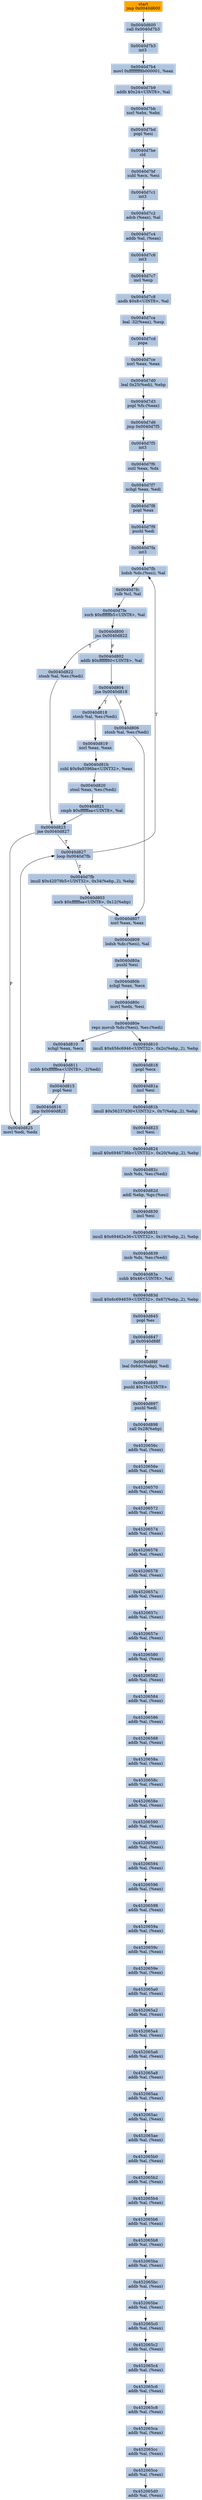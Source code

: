 digraph G {
node[shape=rectangle,style=filled,fillcolor=lightsteelblue,color=lightsteelblue]
bgcolor="transparent"
a0x004046b8jmp_0x0040d600[label="start\njmp 0x0040d600",color="lightgrey",fillcolor="orange"];
a0x0040d600call_0x0040d7b3[label="0x0040d600\ncall 0x0040d7b3"];
a0x0040d7b3int3_[label="0x0040d7b3\nint3 "];
a0x0040d7b4movl_0xffffffff8b000001_eax[label="0x0040d7b4\nmovl 0xffffffff8b000001, %eax"];
a0x0040d7b9addb_0x24UINT8_al[label="0x0040d7b9\naddb $0x24<UINT8>, %al"];
a0x0040d7bbxorl_ebx_ebx[label="0x0040d7bb\nxorl %ebx, %ebx"];
a0x0040d7bdpopl_esi[label="0x0040d7bd\npopl %esi"];
a0x0040d7becld_[label="0x0040d7be\ncld "];
a0x0040d7bfsubl_ecx_esi[label="0x0040d7bf\nsubl %ecx, %esi"];
a0x0040d7c1int3_[label="0x0040d7c1\nint3 "];
a0x0040d7c2adcb_eax__al[label="0x0040d7c2\nadcb (%eax), %al"];
a0x0040d7c4addb_al_eax_[label="0x0040d7c4\naddb %al, (%eax)"];
a0x0040d7c6int3_[label="0x0040d7c6\nint3 "];
a0x0040d7c7incl_esp[label="0x0040d7c7\nincl %esp"];
a0x0040d7c8andb_0x8UINT8_al[label="0x0040d7c8\nandb $0x8<UINT8>, %al"];
a0x0040d7caleal__32eax__esp[label="0x0040d7ca\nleal -32(%eax), %esp"];
a0x0040d7cdpopa_[label="0x0040d7cd\npopa "];
a0x0040d7cexorl_eax_eax[label="0x0040d7ce\nxorl %eax, %eax"];
a0x0040d7d0leal_0x25edi__ebp[label="0x0040d7d0\nleal 0x25(%edi), %ebp"];
a0x0040d7d3popl_fs_eax_[label="0x0040d7d3\npopl %fs:(%eax)"];
a0x0040d7d6jmp_0x0040d7f5[label="0x0040d7d6\njmp 0x0040d7f5"];
a0x0040d7f5int3_[label="0x0040d7f5\nint3 "];
a0x0040d7f6outl_eax_dx[label="0x0040d7f6\noutl %eax, %dx"];
a0x0040d7f7xchgl_eax_edi[label="0x0040d7f7\nxchgl %eax, %edi"];
a0x0040d7f8popl_eax[label="0x0040d7f8\npopl %eax"];
a0x0040d7f9pushl_edi[label="0x0040d7f9\npushl %edi"];
a0x0040d7faint3_[label="0x0040d7fa\nint3 "];
a0x0040d7fblodsb_ds_esi__al[label="0x0040d7fb\nlodsb %ds:(%esi), %al"];
a0x0040d7fcrolb_cl_al[label="0x0040d7fc\nrolb %cl, %al"];
a0x0040d7fexorb_0xffffffb5UINT8_al[label="0x0040d7fe\nxorb $0xffffffb5<UINT8>, %al"];
a0x0040d800jns_0x0040d822[label="0x0040d800\njns 0x0040d822"];
a0x0040d802addb_0xffffff80UINT8_al[label="0x0040d802\naddb $0xffffff80<UINT8>, %al"];
a0x0040d804jne_0x0040d818[label="0x0040d804\njne 0x0040d818"];
a0x0040d818stosb_al_es_edi_[label="0x0040d818\nstosb %al, %es:(%edi)"];
a0x0040d819xorl_eax_eax[label="0x0040d819\nxorl %eax, %eax"];
a0x0040d81bsubl_0x9a9396baUINT32_eax[label="0x0040d81b\nsubl $0x9a9396ba<UINT32>, %eax"];
a0x0040d820stosl_eax_es_edi_[label="0x0040d820\nstosl %eax, %es:(%edi)"];
a0x0040d821cmpb_0xffffffaaUINT8_al[label="0x0040d821\ncmpb $0xffffffaa<UINT8>, %al"];
a0x0040d823jne_0x0040d827[label="0x0040d823\njne 0x0040d827"];
a0x0040d827loop_0x0040d7fb[label="0x0040d827\nloop 0x0040d7fb"];
a0x0040d822stosb_al_es_edi_[label="0x0040d822\nstosb %al, %es:(%edi)"];
a0x0040d806stosb_al_es_edi_[label="0x0040d806\nstosb %al, %es:(%edi)"];
a0x0040d807xorl_eax_eax[label="0x0040d807\nxorl %eax, %eax"];
a0x0040d809lodsb_ds_esi__al[label="0x0040d809\nlodsb %ds:(%esi), %al"];
a0x0040d80apushl_esi[label="0x0040d80a\npushl %esi"];
a0x0040d80bxchgl_eax_ecx[label="0x0040d80b\nxchgl %eax, %ecx"];
a0x0040d80cmovl_edx_esi[label="0x0040d80c\nmovl %edx, %esi"];
a0x0040d80erepz_movsb_ds_esi__es_edi_[label="0x0040d80e\nrepz movsb %ds:(%esi), %es:(%edi)"];
a0x0040d810xchgl_eax_ecx[label="0x0040d810\nxchgl %eax, %ecx"];
a0x0040d811subb_0xffffffeaUINT8__2edi_[label="0x0040d811\nsubb $0xffffffea<UINT8>, -2(%edi)"];
a0x0040d815popl_esi[label="0x0040d815\npopl %esi"];
a0x0040d816jmp_0x0040d825[label="0x0040d816\njmp 0x0040d825"];
a0x0040d825movl_edi_edx[label="0x0040d825\nmovl %edi, %edx"];
a0x0040d7fbimull_0x42079b5UINT32_0x34ebp2__ebp[label="0x0040d7fb\nimull $0x42079b5<UINT32>, 0x34(%ebp,,2), %ebp"];
a0x0040d803xorb_0xffffffaaUINT8_0x12ebp_[label="0x0040d803\nxorb $0xffffffaa<UINT8>, 0x12(%ebp)"];
a0x0040d810imull_0x656c6946UINT32_0x2cebp2__ebp[label="0x0040d810\nimull $0x656c6946<UINT32>, 0x2c(%ebp,,2), %ebp"];
a0x0040d818popl_ecx[label="0x0040d818\npopl %ecx"];
a0x0040d81aincl_esi[label="0x0040d81a\nincl %esi"];
a0x0040d81bimull_0x56237d30UINT32_0x7ebp2__ebp[label="0x0040d81b\nimull $0x56237d30<UINT32>, 0x7(%ebp,,2), %ebp"];
a0x0040d823incl_esi[label="0x0040d823\nincl %esi"];
a0x0040d824imull_0x6946736bUINT32_0x20ebp2__ebp[label="0x0040d824\nimull $0x6946736b<UINT32>, 0x20(%ebp,,2), %ebp"];
a0x0040d82cinsb_dx_es_edi_[label="0x0040d82c\ninsb %dx, %es:(%edi)"];
a0x0040d82daddl_ebp_gs_esi_[label="0x0040d82d\naddl %ebp, %gs:(%esi)"];
a0x0040d830incl_esi[label="0x0040d830\nincl %esi"];
a0x0040d831imull_0x69462e36UINT32_0x19ebp2__ebp[label="0x0040d831\nimull $0x69462e36<UINT32>, 0x19(%ebp,,2), %ebp"];
a0x0040d839insb_dx_es_edi_[label="0x0040d839\ninsb %dx, %es:(%edi)"];
a0x0040d83asubb_0x46UINT8_al[label="0x0040d83a\nsubb $0x46<UINT8>, %al"];
a0x0040d83dimull_0x6c694659UINT32_0x67ebp2__ebp[label="0x0040d83d\nimull $0x6c694659<UINT32>, 0x67(%ebp,,2), %ebp"];
a0x0040d845popl_es[label="0x0040d845\npopl %es"];
a0x0040d847jp_0x0040d88f[label="0x0040d847\njp 0x0040d88f"];
a0x0040d88fleal_0x6dcebp__edi[label="0x0040d88f\nleal 0x6dc(%ebp), %edi"];
a0x0040d895pushl_0x7fUINT8[label="0x0040d895\npushl $0x7f<UINT8>"];
a0x0040d897pushl_edi[label="0x0040d897\npushl %edi"];
a0x0040d898call_0x28ebp_[label="0x0040d898\ncall 0x28(%ebp)"];
a0x4520656caddb_al_eax_[label="0x4520656c\naddb %al, (%eax)"];
a0x4520656eaddb_al_eax_[label="0x4520656e\naddb %al, (%eax)"];
a0x45206570addb_al_eax_[label="0x45206570\naddb %al, (%eax)"];
a0x45206572addb_al_eax_[label="0x45206572\naddb %al, (%eax)"];
a0x45206574addb_al_eax_[label="0x45206574\naddb %al, (%eax)"];
a0x45206576addb_al_eax_[label="0x45206576\naddb %al, (%eax)"];
a0x45206578addb_al_eax_[label="0x45206578\naddb %al, (%eax)"];
a0x4520657aaddb_al_eax_[label="0x4520657a\naddb %al, (%eax)"];
a0x4520657caddb_al_eax_[label="0x4520657c\naddb %al, (%eax)"];
a0x4520657eaddb_al_eax_[label="0x4520657e\naddb %al, (%eax)"];
a0x45206580addb_al_eax_[label="0x45206580\naddb %al, (%eax)"];
a0x45206582addb_al_eax_[label="0x45206582\naddb %al, (%eax)"];
a0x45206584addb_al_eax_[label="0x45206584\naddb %al, (%eax)"];
a0x45206586addb_al_eax_[label="0x45206586\naddb %al, (%eax)"];
a0x45206588addb_al_eax_[label="0x45206588\naddb %al, (%eax)"];
a0x4520658aaddb_al_eax_[label="0x4520658a\naddb %al, (%eax)"];
a0x4520658caddb_al_eax_[label="0x4520658c\naddb %al, (%eax)"];
a0x4520658eaddb_al_eax_[label="0x4520658e\naddb %al, (%eax)"];
a0x45206590addb_al_eax_[label="0x45206590\naddb %al, (%eax)"];
a0x45206592addb_al_eax_[label="0x45206592\naddb %al, (%eax)"];
a0x45206594addb_al_eax_[label="0x45206594\naddb %al, (%eax)"];
a0x45206596addb_al_eax_[label="0x45206596\naddb %al, (%eax)"];
a0x45206598addb_al_eax_[label="0x45206598\naddb %al, (%eax)"];
a0x4520659aaddb_al_eax_[label="0x4520659a\naddb %al, (%eax)"];
a0x4520659caddb_al_eax_[label="0x4520659c\naddb %al, (%eax)"];
a0x4520659eaddb_al_eax_[label="0x4520659e\naddb %al, (%eax)"];
a0x452065a0addb_al_eax_[label="0x452065a0\naddb %al, (%eax)"];
a0x452065a2addb_al_eax_[label="0x452065a2\naddb %al, (%eax)"];
a0x452065a4addb_al_eax_[label="0x452065a4\naddb %al, (%eax)"];
a0x452065a6addb_al_eax_[label="0x452065a6\naddb %al, (%eax)"];
a0x452065a8addb_al_eax_[label="0x452065a8\naddb %al, (%eax)"];
a0x452065aaaddb_al_eax_[label="0x452065aa\naddb %al, (%eax)"];
a0x452065acaddb_al_eax_[label="0x452065ac\naddb %al, (%eax)"];
a0x452065aeaddb_al_eax_[label="0x452065ae\naddb %al, (%eax)"];
a0x452065b0addb_al_eax_[label="0x452065b0\naddb %al, (%eax)"];
a0x452065b2addb_al_eax_[label="0x452065b2\naddb %al, (%eax)"];
a0x452065b4addb_al_eax_[label="0x452065b4\naddb %al, (%eax)"];
a0x452065b6addb_al_eax_[label="0x452065b6\naddb %al, (%eax)"];
a0x452065b8addb_al_eax_[label="0x452065b8\naddb %al, (%eax)"];
a0x452065baaddb_al_eax_[label="0x452065ba\naddb %al, (%eax)"];
a0x452065bcaddb_al_eax_[label="0x452065bc\naddb %al, (%eax)"];
a0x452065beaddb_al_eax_[label="0x452065be\naddb %al, (%eax)"];
a0x452065c0addb_al_eax_[label="0x452065c0\naddb %al, (%eax)"];
a0x452065c2addb_al_eax_[label="0x452065c2\naddb %al, (%eax)"];
a0x452065c4addb_al_eax_[label="0x452065c4\naddb %al, (%eax)"];
a0x452065c6addb_al_eax_[label="0x452065c6\naddb %al, (%eax)"];
a0x452065c8addb_al_eax_[label="0x452065c8\naddb %al, (%eax)"];
a0x452065caaddb_al_eax_[label="0x452065ca\naddb %al, (%eax)"];
a0x452065ccaddb_al_eax_[label="0x452065cc\naddb %al, (%eax)"];
a0x452065ceaddb_al_eax_[label="0x452065ce\naddb %al, (%eax)"];
a0x452065d0addb_al_eax_[label="0x452065d0\naddb %al, (%eax)"];
a0x004046b8jmp_0x0040d600 -> a0x0040d600call_0x0040d7b3 [color="#000000"];
a0x0040d600call_0x0040d7b3 -> a0x0040d7b3int3_ [color="#000000"];
a0x0040d7b3int3_ -> a0x0040d7b4movl_0xffffffff8b000001_eax [color="#000000"];
a0x0040d7b4movl_0xffffffff8b000001_eax -> a0x0040d7b9addb_0x24UINT8_al [color="#000000"];
a0x0040d7b9addb_0x24UINT8_al -> a0x0040d7bbxorl_ebx_ebx [color="#000000"];
a0x0040d7bbxorl_ebx_ebx -> a0x0040d7bdpopl_esi [color="#000000"];
a0x0040d7bdpopl_esi -> a0x0040d7becld_ [color="#000000"];
a0x0040d7becld_ -> a0x0040d7bfsubl_ecx_esi [color="#000000"];
a0x0040d7bfsubl_ecx_esi -> a0x0040d7c1int3_ [color="#000000"];
a0x0040d7c1int3_ -> a0x0040d7c2adcb_eax__al [color="#000000"];
a0x0040d7c2adcb_eax__al -> a0x0040d7c4addb_al_eax_ [color="#000000"];
a0x0040d7c4addb_al_eax_ -> a0x0040d7c6int3_ [color="#000000"];
a0x0040d7c6int3_ -> a0x0040d7c7incl_esp [color="#000000"];
a0x0040d7c7incl_esp -> a0x0040d7c8andb_0x8UINT8_al [color="#000000"];
a0x0040d7c8andb_0x8UINT8_al -> a0x0040d7caleal__32eax__esp [color="#000000"];
a0x0040d7caleal__32eax__esp -> a0x0040d7cdpopa_ [color="#000000"];
a0x0040d7cdpopa_ -> a0x0040d7cexorl_eax_eax [color="#000000"];
a0x0040d7cexorl_eax_eax -> a0x0040d7d0leal_0x25edi__ebp [color="#000000"];
a0x0040d7d0leal_0x25edi__ebp -> a0x0040d7d3popl_fs_eax_ [color="#000000"];
a0x0040d7d3popl_fs_eax_ -> a0x0040d7d6jmp_0x0040d7f5 [color="#000000"];
a0x0040d7d6jmp_0x0040d7f5 -> a0x0040d7f5int3_ [color="#000000"];
a0x0040d7f5int3_ -> a0x0040d7f6outl_eax_dx [color="#000000"];
a0x0040d7f6outl_eax_dx -> a0x0040d7f7xchgl_eax_edi [color="#000000"];
a0x0040d7f7xchgl_eax_edi -> a0x0040d7f8popl_eax [color="#000000"];
a0x0040d7f8popl_eax -> a0x0040d7f9pushl_edi [color="#000000"];
a0x0040d7f9pushl_edi -> a0x0040d7faint3_ [color="#000000"];
a0x0040d7faint3_ -> a0x0040d7fblodsb_ds_esi__al [color="#000000"];
a0x0040d7fblodsb_ds_esi__al -> a0x0040d7fcrolb_cl_al [color="#000000"];
a0x0040d7fcrolb_cl_al -> a0x0040d7fexorb_0xffffffb5UINT8_al [color="#000000"];
a0x0040d7fexorb_0xffffffb5UINT8_al -> a0x0040d800jns_0x0040d822 [color="#000000"];
a0x0040d800jns_0x0040d822 -> a0x0040d802addb_0xffffff80UINT8_al [color="#000000",label="F"];
a0x0040d802addb_0xffffff80UINT8_al -> a0x0040d804jne_0x0040d818 [color="#000000"];
a0x0040d804jne_0x0040d818 -> a0x0040d818stosb_al_es_edi_ [color="#000000",label="T"];
a0x0040d818stosb_al_es_edi_ -> a0x0040d819xorl_eax_eax [color="#000000"];
a0x0040d819xorl_eax_eax -> a0x0040d81bsubl_0x9a9396baUINT32_eax [color="#000000"];
a0x0040d81bsubl_0x9a9396baUINT32_eax -> a0x0040d820stosl_eax_es_edi_ [color="#000000"];
a0x0040d820stosl_eax_es_edi_ -> a0x0040d821cmpb_0xffffffaaUINT8_al [color="#000000"];
a0x0040d821cmpb_0xffffffaaUINT8_al -> a0x0040d823jne_0x0040d827 [color="#000000"];
a0x0040d823jne_0x0040d827 -> a0x0040d827loop_0x0040d7fb [color="#000000",label="T"];
a0x0040d827loop_0x0040d7fb -> a0x0040d7fblodsb_ds_esi__al [color="#000000",label="T"];
a0x0040d800jns_0x0040d822 -> a0x0040d822stosb_al_es_edi_ [color="#000000",label="T"];
a0x0040d822stosb_al_es_edi_ -> a0x0040d823jne_0x0040d827 [color="#000000"];
a0x0040d804jne_0x0040d818 -> a0x0040d806stosb_al_es_edi_ [color="#000000",label="F"];
a0x0040d806stosb_al_es_edi_ -> a0x0040d807xorl_eax_eax [color="#000000"];
a0x0040d807xorl_eax_eax -> a0x0040d809lodsb_ds_esi__al [color="#000000"];
a0x0040d809lodsb_ds_esi__al -> a0x0040d80apushl_esi [color="#000000"];
a0x0040d80apushl_esi -> a0x0040d80bxchgl_eax_ecx [color="#000000"];
a0x0040d80bxchgl_eax_ecx -> a0x0040d80cmovl_edx_esi [color="#000000"];
a0x0040d80cmovl_edx_esi -> a0x0040d80erepz_movsb_ds_esi__es_edi_ [color="#000000"];
a0x0040d80erepz_movsb_ds_esi__es_edi_ -> a0x0040d810xchgl_eax_ecx [color="#000000"];
a0x0040d810xchgl_eax_ecx -> a0x0040d811subb_0xffffffeaUINT8__2edi_ [color="#000000"];
a0x0040d811subb_0xffffffeaUINT8__2edi_ -> a0x0040d815popl_esi [color="#000000"];
a0x0040d815popl_esi -> a0x0040d816jmp_0x0040d825 [color="#000000"];
a0x0040d816jmp_0x0040d825 -> a0x0040d825movl_edi_edx [color="#000000"];
a0x0040d825movl_edi_edx -> a0x0040d827loop_0x0040d7fb [color="#000000"];
a0x0040d823jne_0x0040d827 -> a0x0040d825movl_edi_edx [color="#000000",label="F"];
a0x0040d827loop_0x0040d7fb -> a0x0040d7fbimull_0x42079b5UINT32_0x34ebp2__ebp [color="#000000",label="T"];
a0x0040d7fbimull_0x42079b5UINT32_0x34ebp2__ebp -> a0x0040d803xorb_0xffffffaaUINT8_0x12ebp_ [color="#000000"];
a0x0040d803xorb_0xffffffaaUINT8_0x12ebp_ -> a0x0040d807xorl_eax_eax [color="#000000"];
a0x0040d80erepz_movsb_ds_esi__es_edi_ -> a0x0040d810imull_0x656c6946UINT32_0x2cebp2__ebp [color="#000000"];
a0x0040d810imull_0x656c6946UINT32_0x2cebp2__ebp -> a0x0040d818popl_ecx [color="#000000"];
a0x0040d818popl_ecx -> a0x0040d81aincl_esi [color="#000000"];
a0x0040d81aincl_esi -> a0x0040d81bimull_0x56237d30UINT32_0x7ebp2__ebp [color="#000000"];
a0x0040d81bimull_0x56237d30UINT32_0x7ebp2__ebp -> a0x0040d823incl_esi [color="#000000"];
a0x0040d823incl_esi -> a0x0040d824imull_0x6946736bUINT32_0x20ebp2__ebp [color="#000000"];
a0x0040d824imull_0x6946736bUINT32_0x20ebp2__ebp -> a0x0040d82cinsb_dx_es_edi_ [color="#000000"];
a0x0040d82cinsb_dx_es_edi_ -> a0x0040d82daddl_ebp_gs_esi_ [color="#000000"];
a0x0040d82daddl_ebp_gs_esi_ -> a0x0040d830incl_esi [color="#000000"];
a0x0040d830incl_esi -> a0x0040d831imull_0x69462e36UINT32_0x19ebp2__ebp [color="#000000"];
a0x0040d831imull_0x69462e36UINT32_0x19ebp2__ebp -> a0x0040d839insb_dx_es_edi_ [color="#000000"];
a0x0040d839insb_dx_es_edi_ -> a0x0040d83asubb_0x46UINT8_al [color="#000000"];
a0x0040d83asubb_0x46UINT8_al -> a0x0040d83dimull_0x6c694659UINT32_0x67ebp2__ebp [color="#000000"];
a0x0040d83dimull_0x6c694659UINT32_0x67ebp2__ebp -> a0x0040d845popl_es [color="#000000"];
a0x0040d845popl_es -> a0x0040d847jp_0x0040d88f [color="#000000"];
a0x0040d847jp_0x0040d88f -> a0x0040d88fleal_0x6dcebp__edi [color="#000000",label="T"];
a0x0040d88fleal_0x6dcebp__edi -> a0x0040d895pushl_0x7fUINT8 [color="#000000"];
a0x0040d895pushl_0x7fUINT8 -> a0x0040d897pushl_edi [color="#000000"];
a0x0040d897pushl_edi -> a0x0040d898call_0x28ebp_ [color="#000000"];
a0x0040d898call_0x28ebp_ -> a0x4520656caddb_al_eax_ [color="#000000"];
a0x4520656caddb_al_eax_ -> a0x4520656eaddb_al_eax_ [color="#000000"];
a0x4520656eaddb_al_eax_ -> a0x45206570addb_al_eax_ [color="#000000"];
a0x45206570addb_al_eax_ -> a0x45206572addb_al_eax_ [color="#000000"];
a0x45206572addb_al_eax_ -> a0x45206574addb_al_eax_ [color="#000000"];
a0x45206574addb_al_eax_ -> a0x45206576addb_al_eax_ [color="#000000"];
a0x45206576addb_al_eax_ -> a0x45206578addb_al_eax_ [color="#000000"];
a0x45206578addb_al_eax_ -> a0x4520657aaddb_al_eax_ [color="#000000"];
a0x4520657aaddb_al_eax_ -> a0x4520657caddb_al_eax_ [color="#000000"];
a0x4520657caddb_al_eax_ -> a0x4520657eaddb_al_eax_ [color="#000000"];
a0x4520657eaddb_al_eax_ -> a0x45206580addb_al_eax_ [color="#000000"];
a0x45206580addb_al_eax_ -> a0x45206582addb_al_eax_ [color="#000000"];
a0x45206582addb_al_eax_ -> a0x45206584addb_al_eax_ [color="#000000"];
a0x45206584addb_al_eax_ -> a0x45206586addb_al_eax_ [color="#000000"];
a0x45206586addb_al_eax_ -> a0x45206588addb_al_eax_ [color="#000000"];
a0x45206588addb_al_eax_ -> a0x4520658aaddb_al_eax_ [color="#000000"];
a0x4520658aaddb_al_eax_ -> a0x4520658caddb_al_eax_ [color="#000000"];
a0x4520658caddb_al_eax_ -> a0x4520658eaddb_al_eax_ [color="#000000"];
a0x4520658eaddb_al_eax_ -> a0x45206590addb_al_eax_ [color="#000000"];
a0x45206590addb_al_eax_ -> a0x45206592addb_al_eax_ [color="#000000"];
a0x45206592addb_al_eax_ -> a0x45206594addb_al_eax_ [color="#000000"];
a0x45206594addb_al_eax_ -> a0x45206596addb_al_eax_ [color="#000000"];
a0x45206596addb_al_eax_ -> a0x45206598addb_al_eax_ [color="#000000"];
a0x45206598addb_al_eax_ -> a0x4520659aaddb_al_eax_ [color="#000000"];
a0x4520659aaddb_al_eax_ -> a0x4520659caddb_al_eax_ [color="#000000"];
a0x4520659caddb_al_eax_ -> a0x4520659eaddb_al_eax_ [color="#000000"];
a0x4520659eaddb_al_eax_ -> a0x452065a0addb_al_eax_ [color="#000000"];
a0x452065a0addb_al_eax_ -> a0x452065a2addb_al_eax_ [color="#000000"];
a0x452065a2addb_al_eax_ -> a0x452065a4addb_al_eax_ [color="#000000"];
a0x452065a4addb_al_eax_ -> a0x452065a6addb_al_eax_ [color="#000000"];
a0x452065a6addb_al_eax_ -> a0x452065a8addb_al_eax_ [color="#000000"];
a0x452065a8addb_al_eax_ -> a0x452065aaaddb_al_eax_ [color="#000000"];
a0x452065aaaddb_al_eax_ -> a0x452065acaddb_al_eax_ [color="#000000"];
a0x452065acaddb_al_eax_ -> a0x452065aeaddb_al_eax_ [color="#000000"];
a0x452065aeaddb_al_eax_ -> a0x452065b0addb_al_eax_ [color="#000000"];
a0x452065b0addb_al_eax_ -> a0x452065b2addb_al_eax_ [color="#000000"];
a0x452065b2addb_al_eax_ -> a0x452065b4addb_al_eax_ [color="#000000"];
a0x452065b4addb_al_eax_ -> a0x452065b6addb_al_eax_ [color="#000000"];
a0x452065b6addb_al_eax_ -> a0x452065b8addb_al_eax_ [color="#000000"];
a0x452065b8addb_al_eax_ -> a0x452065baaddb_al_eax_ [color="#000000"];
a0x452065baaddb_al_eax_ -> a0x452065bcaddb_al_eax_ [color="#000000"];
a0x452065bcaddb_al_eax_ -> a0x452065beaddb_al_eax_ [color="#000000"];
a0x452065beaddb_al_eax_ -> a0x452065c0addb_al_eax_ [color="#000000"];
a0x452065c0addb_al_eax_ -> a0x452065c2addb_al_eax_ [color="#000000"];
a0x452065c2addb_al_eax_ -> a0x452065c4addb_al_eax_ [color="#000000"];
a0x452065c4addb_al_eax_ -> a0x452065c6addb_al_eax_ [color="#000000"];
a0x452065c6addb_al_eax_ -> a0x452065c8addb_al_eax_ [color="#000000"];
a0x452065c8addb_al_eax_ -> a0x452065caaddb_al_eax_ [color="#000000"];
a0x452065caaddb_al_eax_ -> a0x452065ccaddb_al_eax_ [color="#000000"];
a0x452065ccaddb_al_eax_ -> a0x452065ceaddb_al_eax_ [color="#000000"];
a0x452065ceaddb_al_eax_ -> a0x452065d0addb_al_eax_ [color="#000000"];
}

